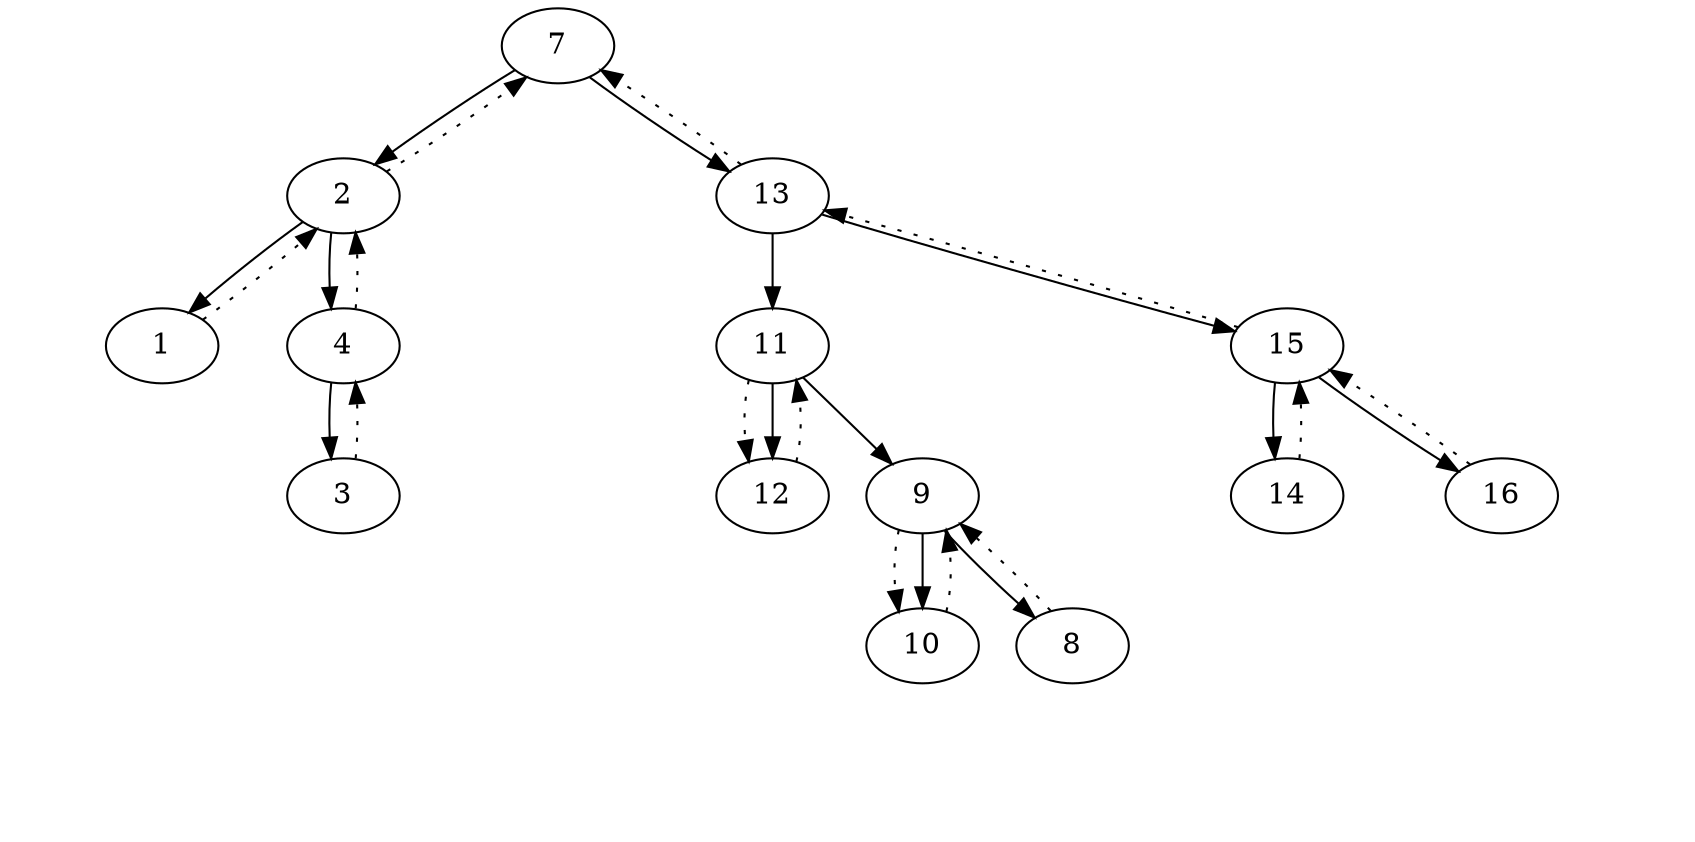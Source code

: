 digraph avl{
7->2;
2->7 [style=dotted];
2->1;
1->2 [style=dotted];
32738432[style=invis];
1->32738432[style=invis];
32738432[style=invis];
1->32738432[style=invis];
2->4;
4->2 [style=dotted];
4->3;
3->4 [style=dotted];
32738336[style=invis];
3->32738336[style=invis];
32738336[style=invis];
3->32738336[style=invis];
32738480[style=invis];
4->32738480[style=invis];
7->13;
13->7 [style=dotted];
13->11;
11->12 [style=dotted];
11->9;
9->10 [style=dotted];
9->8;
8->9 [style=dotted];
32739008[style=invis];
8->32739008[style=invis];
32739008[style=invis];
8->32739008[style=invis];
9->10;
10->9 [style=dotted];
32738960[style=invis];
10->32738960[style=invis];
32738960[style=invis];
10->32738960[style=invis];
11->12;
12->11 [style=dotted];
32738864[style=invis];
12->32738864[style=invis];
32738864[style=invis];
12->32738864[style=invis];
13->15;
15->13 [style=dotted];
15->14;
14->15 [style=dotted];
32738768[style=invis];
14->32738768[style=invis];
32738768[style=invis];
14->32738768[style=invis];
15->16;
16->15 [style=dotted];
32738672[style=invis];
16->32738672[style=invis];
32738672[style=invis];
16->32738672[style=invis];
}
